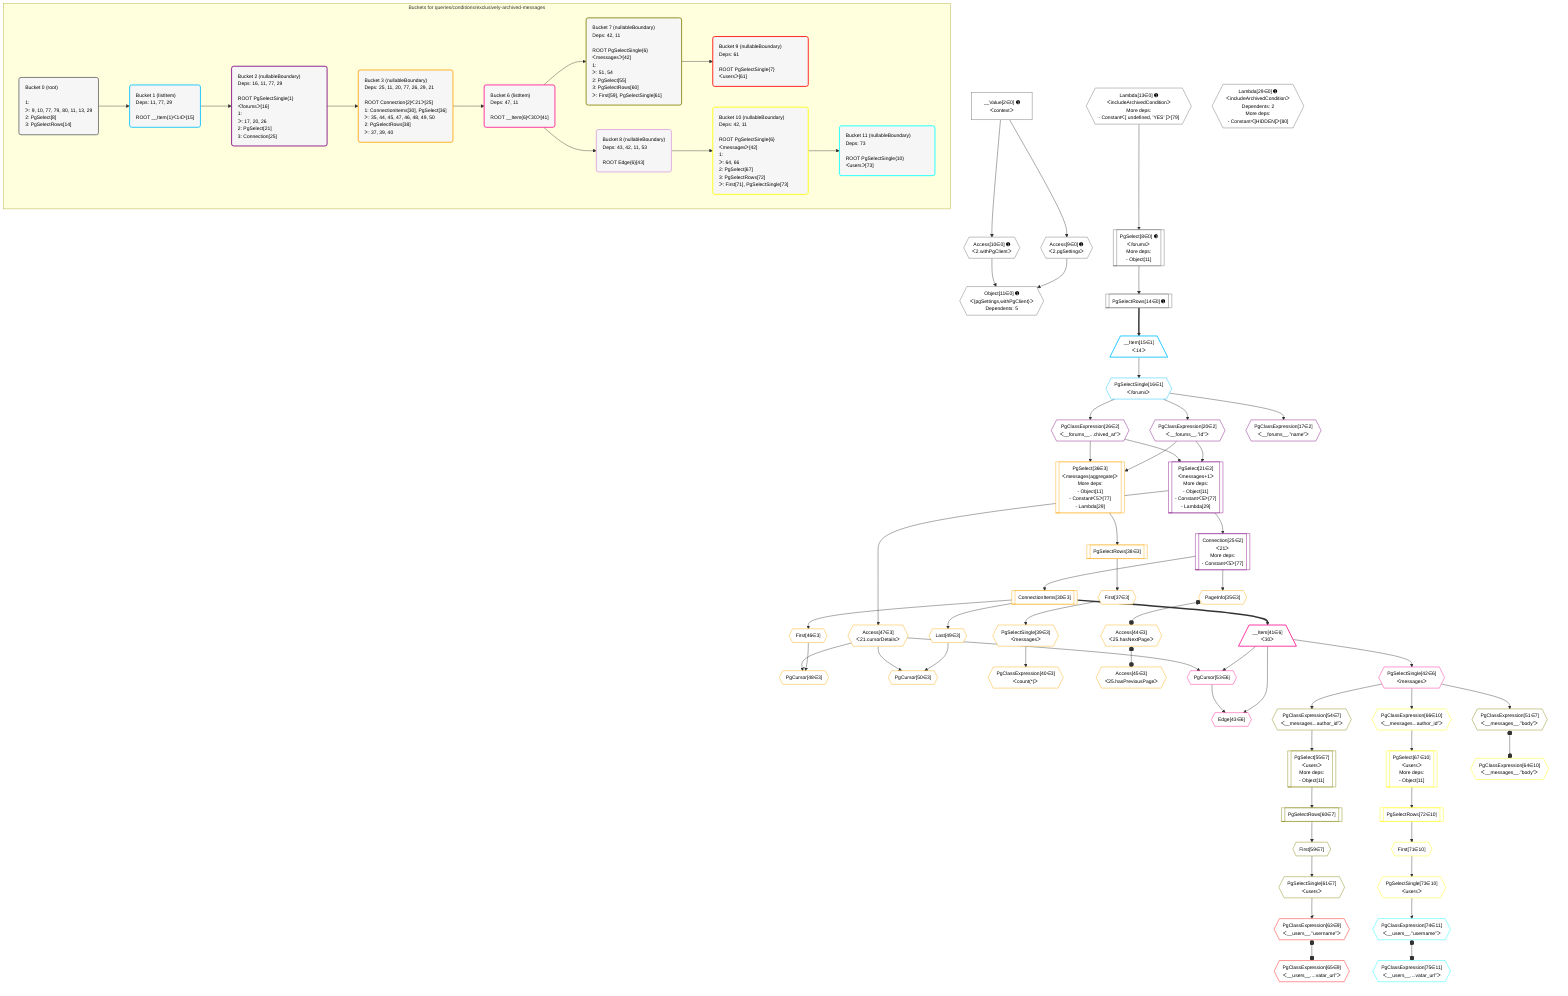 %%{init: {'themeVariables': { 'fontSize': '12px'}}}%%
graph TD
    classDef path fill:#eee,stroke:#000,color:#000
    classDef plan fill:#fff,stroke-width:1px,color:#000
    classDef itemplan fill:#fff,stroke-width:2px,color:#000
    classDef unbatchedplan fill:#dff,stroke-width:1px,color:#000
    classDef sideeffectplan fill:#fcc,stroke-width:2px,color:#000
    classDef bucket fill:#f6f6f6,color:#000,stroke-width:2px,text-align:left

    subgraph "Buckets for queries/conditions/exclusively-archived-messages"
    Bucket0("Bucket 0 (root)<br /><br />1: <br />ᐳ: 9, 10, 77, 79, 80, 11, 13, 29<br />2: PgSelect[8]<br />3: PgSelectRows[14]"):::bucket
    Bucket1("Bucket 1 (listItem)<br />Deps: 11, 77, 29<br /><br />ROOT __Item{1}ᐸ14ᐳ[15]"):::bucket
    Bucket2("Bucket 2 (nullableBoundary)<br />Deps: 16, 11, 77, 29<br /><br />ROOT PgSelectSingle{1}ᐸforumsᐳ[16]<br />1: <br />ᐳ: 17, 20, 26<br />2: PgSelect[21]<br />3: Connection[25]"):::bucket
    Bucket3("Bucket 3 (nullableBoundary)<br />Deps: 25, 11, 20, 77, 26, 29, 21<br /><br />ROOT Connection{2}ᐸ21ᐳ[25]<br />1: ConnectionItems[30], PgSelect[36]<br />ᐳ: 35, 44, 45, 47, 46, 48, 49, 50<br />2: PgSelectRows[38]<br />ᐳ: 37, 39, 40"):::bucket
    Bucket6("Bucket 6 (listItem)<br />Deps: 47, 11<br /><br />ROOT __Item{6}ᐸ30ᐳ[41]"):::bucket
    Bucket7("Bucket 7 (nullableBoundary)<br />Deps: 42, 11<br /><br />ROOT PgSelectSingle{6}ᐸmessagesᐳ[42]<br />1: <br />ᐳ: 51, 54<br />2: PgSelect[55]<br />3: PgSelectRows[60]<br />ᐳ: First[59], PgSelectSingle[61]"):::bucket
    Bucket8("Bucket 8 (nullableBoundary)<br />Deps: 43, 42, 11, 53<br /><br />ROOT Edge{6}[43]"):::bucket
    Bucket9("Bucket 9 (nullableBoundary)<br />Deps: 61<br /><br />ROOT PgSelectSingle{7}ᐸusersᐳ[61]"):::bucket
    Bucket10("Bucket 10 (nullableBoundary)<br />Deps: 42, 11<br /><br />ROOT PgSelectSingle{6}ᐸmessagesᐳ[42]<br />1: <br />ᐳ: 64, 66<br />2: PgSelect[67]<br />3: PgSelectRows[72]<br />ᐳ: First[71], PgSelectSingle[73]"):::bucket
    Bucket11("Bucket 11 (nullableBoundary)<br />Deps: 73<br /><br />ROOT PgSelectSingle{10}ᐸusersᐳ[73]"):::bucket
    end
    Bucket0 --> Bucket1
    Bucket1 --> Bucket2
    Bucket2 --> Bucket3
    Bucket3 --> Bucket6
    Bucket6 --> Bucket7 & Bucket8
    Bucket7 --> Bucket9
    Bucket8 --> Bucket10
    Bucket10 --> Bucket11

    %% plan dependencies
    PgSelect8[["PgSelect[8∈0] ➊<br />ᐸforumsᐳ<br />More deps:<br />- Object[11]"]]:::plan
    Lambda13{{"Lambda[13∈0] ➊<br />ᐸincludeArchivedConditionᐳ<br />More deps:<br />- Constantᐸ[ undefined, 'YES' ]ᐳ[79]"}}:::plan
    Lambda13 --> PgSelect8
    Object11{{"Object[11∈0] ➊<br />ᐸ{pgSettings,withPgClient}ᐳ<br />Dependents: 5"}}:::plan
    Access9{{"Access[9∈0] ➊<br />ᐸ2.pgSettingsᐳ"}}:::plan
    Access10{{"Access[10∈0] ➊<br />ᐸ2.withPgClientᐳ"}}:::plan
    Access9 & Access10 --> Object11
    __Value2["__Value[2∈0] ➊<br />ᐸcontextᐳ"]:::plan
    __Value2 --> Access9
    __Value2 --> Access10
    PgSelectRows14[["PgSelectRows[14∈0] ➊"]]:::plan
    PgSelect8 --> PgSelectRows14
    Lambda29{{"Lambda[29∈0] ➊<br />ᐸincludeArchivedConditionᐳ<br />Dependents: 2<br />More deps:<br />- Constantᐸ[HIDDEN]ᐳ[80]"}}:::plan
    __Item15[/"__Item[15∈1]<br />ᐸ14ᐳ"\]:::itemplan
    PgSelectRows14 ==> __Item15
    PgSelectSingle16{{"PgSelectSingle[16∈1]<br />ᐸforumsᐳ"}}:::plan
    __Item15 --> PgSelectSingle16
    PgSelect21[["PgSelect[21∈2]<br />ᐸmessages+1ᐳ<br />More deps:<br />- Object[11]<br />- Constantᐸ5ᐳ[77]<br />- Lambda[29]"]]:::plan
    PgClassExpression20{{"PgClassExpression[20∈2]<br />ᐸ__forums__.”id”ᐳ"}}:::plan
    PgClassExpression26{{"PgClassExpression[26∈2]<br />ᐸ__forums__...chived_at”ᐳ"}}:::plan
    PgClassExpression20 & PgClassExpression26 --> PgSelect21
    Connection25[["Connection[25∈2]<br />ᐸ21ᐳ<br />More deps:<br />- Constantᐸ5ᐳ[77]"]]:::plan
    PgSelect21 --> Connection25
    PgClassExpression17{{"PgClassExpression[17∈2]<br />ᐸ__forums__.”name”ᐳ"}}:::plan
    PgSelectSingle16 --> PgClassExpression17
    PgSelectSingle16 --> PgClassExpression20
    PgSelectSingle16 --> PgClassExpression26
    PgSelect36[["PgSelect[36∈3]<br />ᐸmessages(aggregate)ᐳ<br />More deps:<br />- Object[11]<br />- Constantᐸ5ᐳ[77]<br />- Lambda[29]"]]:::plan
    PgClassExpression20 & PgClassExpression26 --> PgSelect36
    PgCursor48{{"PgCursor[48∈3]"}}:::plan
    First46{{"First[46∈3]"}}:::plan
    Access47{{"Access[47∈3]<br />ᐸ21.cursorDetailsᐳ"}}:::plan
    First46 & Access47 --> PgCursor48
    PgCursor50{{"PgCursor[50∈3]"}}:::plan
    Last49{{"Last[49∈3]"}}:::plan
    Last49 & Access47 --> PgCursor50
    ConnectionItems30[["ConnectionItems[30∈3]"]]:::plan
    Connection25 --> ConnectionItems30
    PageInfo35{{"PageInfo[35∈3]"}}:::plan
    Connection25 --> PageInfo35
    First37{{"First[37∈3]"}}:::plan
    PgSelectRows38[["PgSelectRows[38∈3]"]]:::plan
    PgSelectRows38 --> First37
    PgSelect36 --> PgSelectRows38
    PgSelectSingle39{{"PgSelectSingle[39∈3]<br />ᐸmessagesᐳ"}}:::plan
    First37 --> PgSelectSingle39
    PgClassExpression40{{"PgClassExpression[40∈3]<br />ᐸcount(*)ᐳ"}}:::plan
    PgSelectSingle39 --> PgClassExpression40
    Access44{{"Access[44∈3]<br />ᐸ25.hasNextPageᐳ"}}:::plan
    PageInfo35 o--o Access44
    Access45{{"Access[45∈3]<br />ᐸ25.hasPreviousPageᐳ"}}:::plan
    Access44 o--o Access45
    ConnectionItems30 --> First46
    PgSelect21 --> Access47
    ConnectionItems30 --> Last49
    Edge43{{"Edge[43∈6]"}}:::plan
    __Item41[/"__Item[41∈6]<br />ᐸ30ᐳ"\]:::itemplan
    PgCursor53{{"PgCursor[53∈6]"}}:::plan
    __Item41 & PgCursor53 --> Edge43
    __Item41 & Access47 --> PgCursor53
    ConnectionItems30 ==> __Item41
    PgSelectSingle42{{"PgSelectSingle[42∈6]<br />ᐸmessagesᐳ"}}:::plan
    __Item41 --> PgSelectSingle42
    PgSelect55[["PgSelect[55∈7]<br />ᐸusersᐳ<br />More deps:<br />- Object[11]"]]:::plan
    PgClassExpression54{{"PgClassExpression[54∈7]<br />ᐸ__messages...author_id”ᐳ"}}:::plan
    PgClassExpression54 --> PgSelect55
    PgClassExpression51{{"PgClassExpression[51∈7]<br />ᐸ__messages__.”body”ᐳ"}}:::plan
    PgSelectSingle42 --> PgClassExpression51
    PgSelectSingle42 --> PgClassExpression54
    First59{{"First[59∈7]"}}:::plan
    PgSelectRows60[["PgSelectRows[60∈7]"]]:::plan
    PgSelectRows60 --> First59
    PgSelect55 --> PgSelectRows60
    PgSelectSingle61{{"PgSelectSingle[61∈7]<br />ᐸusersᐳ"}}:::plan
    First59 --> PgSelectSingle61
    PgClassExpression63{{"PgClassExpression[63∈9]<br />ᐸ__users__.”username”ᐳ"}}:::plan
    PgSelectSingle61 --> PgClassExpression63
    PgClassExpression65{{"PgClassExpression[65∈9]<br />ᐸ__users__....vatar_url”ᐳ"}}:::plan
    PgClassExpression63 o--o PgClassExpression65
    PgSelect67[["PgSelect[67∈10]<br />ᐸusersᐳ<br />More deps:<br />- Object[11]"]]:::plan
    PgClassExpression66{{"PgClassExpression[66∈10]<br />ᐸ__messages...author_id”ᐳ"}}:::plan
    PgClassExpression66 --> PgSelect67
    PgClassExpression64{{"PgClassExpression[64∈10]<br />ᐸ__messages__.”body”ᐳ"}}:::plan
    PgClassExpression51 o--o PgClassExpression64
    PgSelectSingle42 --> PgClassExpression66
    First71{{"First[71∈10]"}}:::plan
    PgSelectRows72[["PgSelectRows[72∈10]"]]:::plan
    PgSelectRows72 --> First71
    PgSelect67 --> PgSelectRows72
    PgSelectSingle73{{"PgSelectSingle[73∈10]<br />ᐸusersᐳ"}}:::plan
    First71 --> PgSelectSingle73
    PgClassExpression74{{"PgClassExpression[74∈11]<br />ᐸ__users__.”username”ᐳ"}}:::plan
    PgSelectSingle73 --> PgClassExpression74
    PgClassExpression75{{"PgClassExpression[75∈11]<br />ᐸ__users__....vatar_url”ᐳ"}}:::plan
    PgClassExpression74 o--o PgClassExpression75

    %% define steps
    classDef bucket0 stroke:#696969
    class Bucket0,__Value2,PgSelect8,Access9,Access10,Object11,Lambda13,PgSelectRows14,Lambda29 bucket0
    classDef bucket1 stroke:#00bfff
    class Bucket1,__Item15,PgSelectSingle16 bucket1
    classDef bucket2 stroke:#7f007f
    class Bucket2,PgClassExpression17,PgClassExpression20,PgSelect21,Connection25,PgClassExpression26 bucket2
    classDef bucket3 stroke:#ffa500
    class Bucket3,ConnectionItems30,PageInfo35,PgSelect36,First37,PgSelectRows38,PgSelectSingle39,PgClassExpression40,Access44,Access45,First46,Access47,PgCursor48,Last49,PgCursor50 bucket3
    classDef bucket6 stroke:#ff1493
    class Bucket6,__Item41,PgSelectSingle42,Edge43,PgCursor53 bucket6
    classDef bucket7 stroke:#808000
    class Bucket7,PgClassExpression51,PgClassExpression54,PgSelect55,First59,PgSelectRows60,PgSelectSingle61 bucket7
    classDef bucket8 stroke:#dda0dd
    class Bucket8 bucket8
    classDef bucket9 stroke:#ff0000
    class Bucket9,PgClassExpression63,PgClassExpression65 bucket9
    classDef bucket10 stroke:#ffff00
    class Bucket10,PgClassExpression64,PgClassExpression66,PgSelect67,First71,PgSelectRows72,PgSelectSingle73 bucket10
    classDef bucket11 stroke:#00ffff
    class Bucket11,PgClassExpression74,PgClassExpression75 bucket11